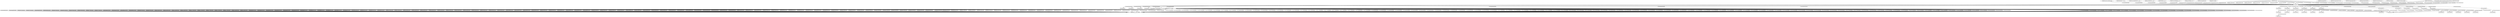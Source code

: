 digraph G {
	"File##/etc/ld-musl-x86_64.path"->"Process##15"[ label="1729234630000000000" ];
	"File##/lib/libstdc++.so.6"->"Process##15"[ label="1729234630000000000" ];
	"File##/usr/local/lib/libstdc++.so.6"->"Process##15"[ label="1729234630000000000" ];
	"File##/usr/lib/libstdc++.so.6"->"Process##15"[ label="1729234630000000000" ];
	"File##/lib/libgcc_s.so.1"->"Process##15"[ label="1729234630000000000" ];
	"File##/usr/local/lib/libgcc_s.so.1"->"Process##15"[ label="1729234630000000000" ];
	"File##/usr/lib/libgcc_s.so.1"->"Process##15"[ label="1729234630000000000" ];
	"Process##15"->"Process##16"[ label="1729234630000000000" ];
	"Process##15"->"Process##17"[ label="1729234630000000000" ];
	"Process##15"->"Process##18"[ label="1729234630000000000" ];
	"Process##15"->"Process##19"[ label="1729234630000000000" ];
	"Process##15"->"Process##20"[ label="1729234630000000000" ];
	"File##/usr/local/bin/node"->"Process##15"[ label="1729234630000000000" ];
	"File##/dev/urandom"->"Process##15"[ label="1729234630000000000" ];
	"Process##15"->"Process##21"[ label="1729234630000000000" ];
	"File##/dev/null"->"Process##15"[ label="1729234630000000000" ];
	"File##/home/app/index.js"->"Process##15"[ label="1729234630000000000" ];
	"File##/home/app/express-new.js"->"Process##15"[ label="1729234630000000000" ];
	"File##/usr/local/bin/node"->"Process##15"[ label="1729234630000000000" ];
	"File##/home/app/trigger.node"->"Process##15"[ label="1729234630000000000" ];
	"File##/home/app/handler.js"->"Process##15"[ label="1729234630000000000" ];
	"File##/home/app/malicious.js"->"Process##15"[ label="1729234630000000000" ];
	"Process##15"->"NetPeer##0.0.0.0:3000"[ label="1729234630000000000" ];
	"NetPeer##0.0.0.0:3000"->"Process##15"[ label="1729234630000000000" ];
	"NetPeer##0.0.0.0:3000"->"NetPeer##10.1.80.247:8080"[ label="1729234955000000000" ];
	"NetPeer##10.1.80.247:8080"->"NetPeer##0.0.0.0:3000"[ label="1729234955000000000" ];
	"NetPeer##0.0.0.0:3000"->"NetPeer##10.1.80.247:8080"[ label="1729234955000000000" ];
	"NetPeer##10.1.80.247:8080"->"NetPeer##0.0.0.0:3000"[ label="1729234955000000000" ];
	"File##/dev/null"->"Process##15"[ label="1729234955000000000" ];
	"Process##15"->"Process##24"[ label="1729234955000000000" ];
	"File##/etc/localtime"->"Process##15"[ label="1729234955000000000" ];
	"File##/usr/share/zoneinfo/"->"Process##15"[ label="1729234955000000000" ];
	"NetPeer##0.0.0.0:3000"->"NetPeer##10.1.80.247:8080"[ label="1729235011000000000" ];
	"NetPeer##10.1.80.247:8080"->"NetPeer##0.0.0.0:3000"[ label="1729235011000000000" ];
	"NetPeer##0.0.0.0:3000"->"NetPeer##10.1.80.247:8080"[ label="1729235011000000000" ];
	"NetPeer##10.1.80.247:8080"->"NetPeer##0.0.0.0:3000"[ label="1729235011000000000" ];
	"File##/dev/null"->"Process##15"[ label="1729235011000000000" ];
	"Process##15"->"Process##26"[ label="1729235011000000000" ];
	"NetPeer##0.0.0.0:3000"->"NetPeer##10.1.80.247:8080"[ label="1729235021000000000" ];
	"NetPeer##10.1.80.247:8080"->"NetPeer##0.0.0.0:3000"[ label="1729235021000000000" ];
	"NetPeer##0.0.0.0:3000"->"NetPeer##10.1.80.247:8080"[ label="1729235021000000000" ];
	"NetPeer##10.1.80.247:8080"->"NetPeer##0.0.0.0:3000"[ label="1729235021000000000" ];
	"NetPeer##0.0.0.0:3000"->"NetPeer##10.1.80.247:8080"[ label="1729235022000000000" ];
	"NetPeer##10.1.80.247:8080"->"NetPeer##0.0.0.0:3000"[ label="1729235022000000000" ];
	"NetPeer##0.0.0.0:3000"->"NetPeer##10.1.80.247:8080"[ label="1729235022000000000" ];
	"NetPeer##10.1.80.247:8080"->"NetPeer##0.0.0.0:3000"[ label="1729235022000000000" ];
	"File##/dev/null"->"Process##15"[ label="1729235022000000000" ];
	"Process##15"->"Process##42"[ label="1729235022000000000" ];
	"NetPeer##0.0.0.0:3000"->"NetPeer##10.1.80.247:8080"[ label="1729235030000000000" ];
	"NetPeer##10.1.80.247:8080"->"NetPeer##0.0.0.0:3000"[ label="1729235030000000000" ];
	"NetPeer##0.0.0.0:3000"->"NetPeer##10.1.80.247:8080"[ label="1729235030000000000" ];
	"NetPeer##10.1.80.247:8080"->"NetPeer##0.0.0.0:3000"[ label="1729235030000000000" ];
	"File##/dev/null"->"Process##15"[ label="1729235031000000000" ];
	"Process##15"->"Process##59"[ label="1729235031000000000" ];
	"NetPeer##0.0.0.0:3000"->"NetPeer##10.1.80.247:8080"[ label="1729235039000000000" ];
	"NetPeer##10.1.80.247:8080"->"NetPeer##0.0.0.0:3000"[ label="1729235039000000000" ];
	"NetPeer##0.0.0.0:3000"->"NetPeer##10.1.80.247:8080"[ label="1729235039000000000" ];
	"NetPeer##10.1.80.247:8080"->"NetPeer##0.0.0.0:3000"[ label="1729235039000000000" ];
	"NetPeer##0.0.0.0:3000"->"NetPeer##10.1.80.247:8080"[ label="1729235039000000000" ];
	"NetPeer##10.1.80.247:8080"->"NetPeer##0.0.0.0:3000"[ label="1729235039000000000" ];
	"NetPeer##0.0.0.0:3000"->"NetPeer##10.1.80.247:8080"[ label="1729235039000000000" ];
	"NetPeer##10.1.80.247:8080"->"NetPeer##0.0.0.0:3000"[ label="1729235039000000000" ];
	"NetPeer##0.0.0.0:3000"->"NetPeer##10.1.80.247:8080"[ label="1729235040000000000" ];
	"NetPeer##10.1.80.247:8080"->"NetPeer##0.0.0.0:3000"[ label="1729235040000000000" ];
	"NetPeer##0.0.0.0:3000"->"NetPeer##10.1.80.247:8080"[ label="1729235040000000000" ];
	"NetPeer##10.1.80.247:8080"->"NetPeer##0.0.0.0:3000"[ label="1729235040000000000" ];
	"NetPeer##0.0.0.0:3000"->"NetPeer##10.1.80.247:8080"[ label="1729235040000000000" ];
	"NetPeer##10.1.80.247:8080"->"NetPeer##0.0.0.0:3000"[ label="1729235040000000000" ];
	"NetPeer##0.0.0.0:3000"->"NetPeer##10.1.80.247:8080"[ label="1729235040000000000" ];
	"NetPeer##10.1.80.247:8080"->"NetPeer##0.0.0.0:3000"[ label="1729235040000000000" ];
	"File##/dev/null"->"Process##15"[ label="1729235040000000000" ];
	"Process##15"->"Process##74"[ label="1729235040000000000" ];
	"NetPeer##0.0.0.0:3000"->"NetPeer##10.1.80.247:8080"[ label="1729235040000000000" ];
	"NetPeer##10.1.80.247:8080"->"NetPeer##0.0.0.0:3000"[ label="1729235040000000000" ];
	"NetPeer##0.0.0.0:3000"->"NetPeer##10.1.80.247:8080"[ label="1729235040000000000" ];
	"NetPeer##10.1.80.247:8080"->"NetPeer##0.0.0.0:3000"[ label="1729235040000000000" ];
	"NetPeer##0.0.0.0:3000"->"NetPeer##10.1.80.247:8080"[ label="1729235040000000000" ];
	"NetPeer##10.1.80.247:8080"->"NetPeer##0.0.0.0:3000"[ label="1729235040000000000" ];
	"NetPeer##0.0.0.0:3000"->"NetPeer##10.1.80.247:8080"[ label="1729235040000000000" ];
	"NetPeer##10.1.80.247:8080"->"NetPeer##0.0.0.0:3000"[ label="1729235040000000000" ];
	"NetPeer##0.0.0.0:3000"->"NetPeer##10.1.80.247:8080"[ label="1729235040000000000" ];
	"NetPeer##10.1.80.247:8080"->"NetPeer##0.0.0.0:3000"[ label="1729235040000000000" ];
	"NetPeer##0.0.0.0:3000"->"NetPeer##10.1.80.247:8080"[ label="1729235048000000000" ];
	"NetPeer##10.1.80.247:8080"->"NetPeer##0.0.0.0:3000"[ label="1729235048000000000" ];
	"NetPeer##0.0.0.0:3000"->"NetPeer##10.1.80.247:8080"[ label="1729235048000000000" ];
	"NetPeer##10.1.80.247:8080"->"NetPeer##0.0.0.0:3000"[ label="1729235048000000000" ];
	"File##credentials.txt"->"Process##15"[ label="1729235048000000000" ];
	"NetPeer##0.0.0.0:3000"->"NetPeer##10.1.80.247:8080"[ label="1729235057000000000" ];
	"NetPeer##10.1.80.247:8080"->"NetPeer##0.0.0.0:3000"[ label="1729235057000000000" ];
	"NetPeer##0.0.0.0:3000"->"NetPeer##10.1.80.247:8080"[ label="1729235057000000000" ];
	"NetPeer##10.1.80.247:8080"->"NetPeer##0.0.0.0:3000"[ label="1729235057000000000" ];
	"NetPeer##0.0.0.0:3000"->"NetPeer##10.1.80.247:8080"[ label="1729235058000000000" ];
	"NetPeer##10.1.80.247:8080"->"NetPeer##0.0.0.0:3000"[ label="1729235058000000000" ];
	"NetPeer##0.0.0.0:3000"->"NetPeer##10.1.80.247:8080"[ label="1729235058000000000" ];
	"NetPeer##10.1.80.247:8080"->"NetPeer##0.0.0.0:3000"[ label="1729235058000000000" ];
	"File##credentials.txt"->"Process##15"[ label="1729235058000000000" ];
	"NetPeer##0.0.0.0:3000"->"NetPeer##10.1.80.247:8080"[ label="1729235067000000000" ];
	"NetPeer##10.1.80.247:8080"->"NetPeer##0.0.0.0:3000"[ label="1729235067000000000" ];
	"NetPeer##0.0.0.0:3000"->"NetPeer##10.1.80.247:8080"[ label="1729235067000000000" ];
	"NetPeer##10.1.80.247:8080"->"NetPeer##0.0.0.0:3000"[ label="1729235067000000000" ];
	"File##credentials.txt"->"Process##15"[ label="1729235068000000000" ];
	"NetPeer##0.0.0.0:3000"->"NetPeer##10.1.80.247:8080"[ label="1729235076000000000" ];
	"NetPeer##10.1.80.247:8080"->"NetPeer##0.0.0.0:3000"[ label="1729235076000000000" ];
	"NetPeer##0.0.0.0:3000"->"NetPeer##10.1.80.247:8080"[ label="1729235076000000000" ];
	"NetPeer##10.1.80.247:8080"->"NetPeer##0.0.0.0:3000"[ label="1729235076000000000" ];
	"NetPeer##0.0.0.0:3000"->"NetPeer##10.1.80.247:8080"[ label="1729235077000000000" ];
	"NetPeer##10.1.80.247:8080"->"NetPeer##0.0.0.0:3000"[ label="1729235077000000000" ];
	"NetPeer##0.0.0.0:3000"->"NetPeer##10.1.80.247:8080"[ label="1729235077000000000" ];
	"NetPeer##10.1.80.247:8080"->"NetPeer##0.0.0.0:3000"[ label="1729235077000000000" ];
	"File##credentials.txt"->"Process##15"[ label="1729235077000000000" ];
	"NetPeer##0.0.0.0:3000"->"NetPeer##10.1.80.247:8080"[ label="1729235086000000000" ];
	"NetPeer##10.1.80.247:8080"->"NetPeer##0.0.0.0:3000"[ label="1729235086000000000" ];
	"NetPeer##0.0.0.0:3000"->"NetPeer##10.1.80.247:8080"[ label="1729235086000000000" ];
	"NetPeer##10.1.80.247:8080"->"NetPeer##0.0.0.0:3000"[ label="1729235086000000000" ];
	"NetPeer##0.0.0.0:3000"->"NetPeer##10.1.80.247:8080"[ label="1729235096000000000" ];
	"NetPeer##10.1.80.247:8080"->"NetPeer##0.0.0.0:3000"[ label="1729235096000000000" ];
	"NetPeer##0.0.0.0:3000"->"NetPeer##10.1.80.247:8080"[ label="1729235096000000000" ];
	"NetPeer##10.1.80.247:8080"->"NetPeer##0.0.0.0:3000"[ label="1729235096000000000" ];
	"NetPeer##0.0.0.0:3000"->"NetPeer##10.1.80.247:8080"[ label="1729235097000000000" ];
	"NetPeer##10.1.80.247:8080"->"NetPeer##0.0.0.0:3000"[ label="1729235097000000000" ];
	"NetPeer##0.0.0.0:3000"->"NetPeer##10.1.80.247:8080"[ label="1729235097000000000" ];
	"NetPeer##10.1.80.247:8080"->"NetPeer##0.0.0.0:3000"[ label="1729235097000000000" ];
	"NetPeer##0.0.0.0:3000"->"NetPeer##10.1.80.247:8080"[ label="1729235106000000000" ];
	"NetPeer##10.1.80.247:8080"->"NetPeer##0.0.0.0:3000"[ label="1729235106000000000" ];
	"NetPeer##0.0.0.0:3000"->"NetPeer##10.1.80.247:8080"[ label="1729235106000000000" ];
	"NetPeer##10.1.80.247:8080"->"NetPeer##0.0.0.0:3000"[ label="1729235106000000000" ];
	"NetPeer##0.0.0.0:3000"->"NetPeer##10.1.80.247:8080"[ label="1729235116000000000" ];
	"NetPeer##10.1.80.247:8080"->"NetPeer##0.0.0.0:3000"[ label="1729235116000000000" ];
	"NetPeer##0.0.0.0:3000"->"NetPeer##10.1.80.247:8080"[ label="1729235116000000000" ];
	"NetPeer##10.1.80.247:8080"->"NetPeer##0.0.0.0:3000"[ label="1729235116000000000" ];
	"NetPeer##0.0.0.0:3000"->"NetPeer##10.1.80.247:8080"[ label="1729235117000000000" ];
	"NetPeer##10.1.80.247:8080"->"NetPeer##0.0.0.0:3000"[ label="1729235117000000000" ];
	"NetPeer##0.0.0.0:3000"->"NetPeer##10.1.80.247:8080"[ label="1729235117000000000" ];
	"NetPeer##10.1.80.247:8080"->"NetPeer##0.0.0.0:3000"[ label="1729235117000000000" ];
	"NetPeer##0.0.0.0:3000"->"NetPeer##10.1.80.247:8080"[ label="1729235117000000000" ];
	"NetPeer##10.1.80.247:8080"->"NetPeer##0.0.0.0:3000"[ label="1729235117000000000" ];
	"NetPeer##0.0.0.0:3000"->"NetPeer##10.1.80.247:8080"[ label="1729235117000000000" ];
	"NetPeer##10.1.80.247:8080"->"NetPeer##0.0.0.0:3000"[ label="1729235117000000000" ];
	"NetPeer##0.0.0.0:3000"->"NetPeer##10.1.80.247:8080"[ label="1729235117000000000" ];
	"NetPeer##10.1.80.247:8080"->"NetPeer##0.0.0.0:3000"[ label="1729235117000000000" ];
	"NetPeer##0.0.0.0:3000"->"NetPeer##10.1.80.247:8080"[ label="1729235118000000000" ];
	"NetPeer##10.1.80.247:8080"->"NetPeer##0.0.0.0:3000"[ label="1729235118000000000" ];
	"NetPeer##0.0.0.0:3000"->"NetPeer##10.1.80.247:8080"[ label="1729235118000000000" ];
	"NetPeer##10.1.80.247:8080"->"NetPeer##0.0.0.0:3000"[ label="1729235118000000000" ];
	"NetPeer##0.0.0.0:3000"->"NetPeer##10.1.80.247:8080"[ label="1729235858000000000" ];
	"NetPeer##10.1.80.247:8080"->"NetPeer##0.0.0.0:3000"[ label="1729235858000000000" ];
	"NetPeer##0.0.0.0:3000"->"NetPeer##10.1.80.247:8080"[ label="1729235858000000000" ];
	"NetPeer##10.1.80.247:8080"->"NetPeer##0.0.0.0:3000"[ label="1729235858000000000" ];
	"NetPeer##0.0.0.0:3000"->"NetPeer##10.1.80.247:8080"[ label="1729235859000000000" ];
	"NetPeer##10.1.80.247:8080"->"NetPeer##0.0.0.0:3000"[ label="1729235859000000000" ];
	"NetPeer##0.0.0.0:3000"->"NetPeer##10.1.80.247:8080"[ label="1729235859000000000" ];
	"NetPeer##10.1.80.247:8080"->"NetPeer##0.0.0.0:3000"[ label="1729235859000000000" ];
	"NetPeer##0.0.0.0:3000"->"NetPeer##10.1.80.247:8080"[ label="1729235859000000000" ];
	"NetPeer##10.1.80.247:8080"->"NetPeer##0.0.0.0:3000"[ label="1729235859000000000" ];
	"NetPeer##0.0.0.0:3000"->"NetPeer##10.1.80.247:8080"[ label="1729235859000000000" ];
	"NetPeer##10.1.80.247:8080"->"NetPeer##0.0.0.0:3000"[ label="1729235859000000000" ];
	"NetPeer##0.0.0.0:3000"->"NetPeer##10.1.80.247:8080"[ label="1729235884000000000" ];
	"NetPeer##10.1.80.247:8080"->"NetPeer##0.0.0.0:3000"[ label="1729235884000000000" ];
	"NetPeer##0.0.0.0:3000"->"NetPeer##10.1.80.247:8080"[ label="1729235884000000000" ];
	"NetPeer##10.1.80.247:8080"->"NetPeer##0.0.0.0:3000"[ label="1729235884000000000" ];
	"NetPeer##0.0.0.0:3000"->"NetPeer##10.1.80.247:8080"[ label="1729235885000000000" ];
	"NetPeer##10.1.80.247:8080"->"NetPeer##0.0.0.0:3000"[ label="1729235885000000000" ];
	"NetPeer##0.0.0.0:3000"->"NetPeer##10.1.80.247:8080"[ label="1729235885000000000" ];
	"NetPeer##10.1.80.247:8080"->"NetPeer##0.0.0.0:3000"[ label="1729235885000000000" ];
	"NetPeer##0.0.0.0:3000"->"NetPeer##10.1.80.247:8080"[ label="1729235885000000000" ];
	"NetPeer##10.1.80.247:8080"->"NetPeer##0.0.0.0:3000"[ label="1729235885000000000" ];
	"NetPeer##0.0.0.0:3000"->"NetPeer##10.1.80.247:8080"[ label="1729235885000000000" ];
	"NetPeer##10.1.80.247:8080"->"NetPeer##0.0.0.0:3000"[ label="1729235885000000000" ];
	"NetPeer##0.0.0.0:3000"->"NetPeer##10.1.80.247:8080"[ label="1729235902000000000" ];
	"NetPeer##10.1.80.247:8080"->"NetPeer##0.0.0.0:3000"[ label="1729235902000000000" ];
	"NetPeer##0.0.0.0:3000"->"NetPeer##10.1.80.247:8080"[ label="1729235902000000000" ];
	"NetPeer##10.1.80.247:8080"->"NetPeer##0.0.0.0:3000"[ label="1729235902000000000" ];
	"NetPeer##0.0.0.0:3000"->"NetPeer##10.1.80.247:8080"[ label="1729235902000000000" ];
	"NetPeer##10.1.80.247:8080"->"NetPeer##0.0.0.0:3000"[ label="1729235902000000000" ];
	"NetPeer##0.0.0.0:3000"->"NetPeer##10.1.80.247:8080"[ label="1729235902000000000" ];
	"NetPeer##10.1.80.247:8080"->"NetPeer##0.0.0.0:3000"[ label="1729235902000000000" ];
	"NetPeer##0.0.0.0:3000"->"NetPeer##10.1.80.247:8080"[ label="1730034113000000000" ];
	"NetPeer##10.1.80.247:8080"->"NetPeer##0.0.0.0:3000"[ label="1730034113000000000" ];
	"NetPeer##0.0.0.0:3000"->"NetPeer##10.1.80.247:8080"[ label="1730034113000000000" ];
	"NetPeer##10.1.80.247:8080"->"NetPeer##0.0.0.0:3000"[ label="1730034113000000000" ];
	"File##/dev/null"->"Process##15"[ label="1730034113000000000" ];
	"Process##15"->"Process##250"[ label="1730034113000000000" ];
	"NetPeer##0.0.0.0:3000"->"NetPeer##10.1.80.247:8080"[ label="1730034129000000000" ];
	"NetPeer##10.1.80.247:8080"->"NetPeer##0.0.0.0:3000"[ label="1730034129000000000" ];
	"NetPeer##0.0.0.0:3000"->"NetPeer##10.1.80.247:8080"[ label="1730034129000000000" ];
	"NetPeer##10.1.80.247:8080"->"NetPeer##0.0.0.0:3000"[ label="1730034129000000000" ];
	"File##/dev/null"->"Process##15"[ label="1730034129000000000" ];
	"Process##15"->"Process##264"[ label="1730034129000000000" ];
	"NetPeer##0.0.0.0:3000"->"NetPeer##10.1.80.247:8080"[ label="1730034130000000000" ];
	"NetPeer##10.1.80.247:8080"->"NetPeer##0.0.0.0:3000"[ label="1730034130000000000" ];
	"NetPeer##0.0.0.0:3000"->"NetPeer##10.1.80.247:8080"[ label="1730034130000000000" ];
	"NetPeer##10.1.80.247:8080"->"NetPeer##0.0.0.0:3000"[ label="1730034130000000000" ];
	"NetPeer##0.0.0.0:3000"->"NetPeer##10.1.80.247:8080"[ label="1730034141000000000" ];
	"NetPeer##10.1.80.247:8080"->"NetPeer##0.0.0.0:3000"[ label="1730034141000000000" ];
	"NetPeer##0.0.0.0:3000"->"NetPeer##10.1.80.247:8080"[ label="1730034141000000000" ];
	"NetPeer##10.1.80.247:8080"->"NetPeer##0.0.0.0:3000"[ label="1730034141000000000" ];
	"File##/dev/null"->"Process##15"[ label="1730034143000000000" ];
	"Process##15"->"Process##277"[ label="1730034143000000000" ];
	"NetPeer##0.0.0.0:3000"->"NetPeer##10.1.80.247:8080"[ label="1730034154000000000" ];
	"NetPeer##10.1.80.247:8080"->"NetPeer##0.0.0.0:3000"[ label="1730034154000000000" ];
	"NetPeer##0.0.0.0:3000"->"NetPeer##10.1.80.247:8080"[ label="1730034154000000000" ];
	"NetPeer##10.1.80.247:8080"->"NetPeer##0.0.0.0:3000"[ label="1730034154000000000" ];
	"NetPeer##0.0.0.0:3000"->"NetPeer##10.1.80.247:8080"[ label="1730034154000000000" ];
	"NetPeer##10.1.80.247:8080"->"NetPeer##0.0.0.0:3000"[ label="1730034154000000000" ];
	"NetPeer##0.0.0.0:3000"->"NetPeer##10.1.80.247:8080"[ label="1730034154000000000" ];
	"NetPeer##10.1.80.247:8080"->"NetPeer##0.0.0.0:3000"[ label="1730034154000000000" ];
	"NetPeer##0.0.0.0:3000"->"NetPeer##10.1.80.247:8080"[ label="1730034155000000000" ];
	"NetPeer##10.1.80.247:8080"->"NetPeer##0.0.0.0:3000"[ label="1730034155000000000" ];
	"NetPeer##0.0.0.0:3000"->"NetPeer##10.1.80.247:8080"[ label="1730034155000000000" ];
	"NetPeer##10.1.80.247:8080"->"NetPeer##0.0.0.0:3000"[ label="1730034155000000000" ];
	"File##/dev/null"->"Process##15"[ label="1730034155000000000" ];
	"Process##15"->"Process##296"[ label="1730034155000000000" ];
	"NetPeer##0.0.0.0:3000"->"NetPeer##10.1.80.247:8080"[ label="1730034166000000000" ];
	"NetPeer##10.1.80.247:8080"->"NetPeer##0.0.0.0:3000"[ label="1730034166000000000" ];
	"NetPeer##0.0.0.0:3000"->"NetPeer##10.1.80.247:8080"[ label="1730034166000000000" ];
	"NetPeer##10.1.80.247:8080"->"NetPeer##0.0.0.0:3000"[ label="1730034166000000000" ];
	"File##credentials.txt"->"Process##15"[ label="1730034166000000000" ];
	"NetPeer##0.0.0.0:3000"->"NetPeer##10.1.80.247:8080"[ label="1730034180000000000" ];
	"NetPeer##10.1.80.247:8080"->"NetPeer##0.0.0.0:3000"[ label="1730034180000000000" ];
	"NetPeer##0.0.0.0:3000"->"NetPeer##10.1.80.247:8080"[ label="1730034180000000000" ];
	"NetPeer##10.1.80.247:8080"->"NetPeer##0.0.0.0:3000"[ label="1730034180000000000" ];
	"NetPeer##0.0.0.0:3000"->"NetPeer##10.1.80.247:8080"[ label="1730034181000000000" ];
	"NetPeer##10.1.80.247:8080"->"NetPeer##0.0.0.0:3000"[ label="1730034181000000000" ];
	"NetPeer##0.0.0.0:3000"->"NetPeer##10.1.80.247:8080"[ label="1730034181000000000" ];
	"NetPeer##10.1.80.247:8080"->"NetPeer##0.0.0.0:3000"[ label="1730034181000000000" ];
	"File##credentials.txt"->"Process##15"[ label="1730034181000000000" ];
	"NetPeer##0.0.0.0:3000"->"NetPeer##10.1.80.247:8080"[ label="1730034193000000000" ];
	"NetPeer##10.1.80.247:8080"->"NetPeer##0.0.0.0:3000"[ label="1730034193000000000" ];
	"NetPeer##0.0.0.0:3000"->"NetPeer##10.1.80.247:8080"[ label="1730034193000000000" ];
	"NetPeer##10.1.80.247:8080"->"NetPeer##0.0.0.0:3000"[ label="1730034193000000000" ];
	"File##credentials.txt"->"Process##15"[ label="1730034193000000000" ];
	"NetPeer##0.0.0.0:3000"->"NetPeer##10.1.80.247:8080"[ label="1730034206000000000" ];
	"NetPeer##10.1.80.247:8080"->"NetPeer##0.0.0.0:3000"[ label="1730034206000000000" ];
	"NetPeer##0.0.0.0:3000"->"NetPeer##10.1.80.247:8080"[ label="1730034206000000000" ];
	"NetPeer##10.1.80.247:8080"->"NetPeer##0.0.0.0:3000"[ label="1730034206000000000" ];
	"NetPeer##0.0.0.0:3000"->"NetPeer##10.1.80.247:8080"[ label="1730034207000000000" ];
	"NetPeer##10.1.80.247:8080"->"NetPeer##0.0.0.0:3000"[ label="1730034207000000000" ];
	"NetPeer##0.0.0.0:3000"->"NetPeer##10.1.80.247:8080"[ label="1730034207000000000" ];
	"NetPeer##10.1.80.247:8080"->"NetPeer##0.0.0.0:3000"[ label="1730034207000000000" ];
	"NetPeer##0.0.0.0:3000"->"NetPeer##10.1.80.247:8080"[ label="1730034207000000000" ];
	"NetPeer##10.1.80.247:8080"->"NetPeer##0.0.0.0:3000"[ label="1730034207000000000" ];
	"NetPeer##0.0.0.0:3000"->"NetPeer##10.1.80.247:8080"[ label="1730034207000000000" ];
	"NetPeer##10.1.80.247:8080"->"NetPeer##0.0.0.0:3000"[ label="1730034207000000000" ];
	"File##credentials.txt"->"Process##15"[ label="1730034207000000000" ];
	"NetPeer##0.0.0.0:3000"->"NetPeer##10.1.80.247:8080"[ label="1730034219000000000" ];
	"NetPeer##10.1.80.247:8080"->"NetPeer##0.0.0.0:3000"[ label="1730034219000000000" ];
	"NetPeer##0.0.0.0:3000"->"NetPeer##10.1.80.247:8080"[ label="1730034219000000000" ];
	"NetPeer##10.1.80.247:8080"->"NetPeer##0.0.0.0:3000"[ label="1730034219000000000" ];
	"NetPeer##0.0.0.0:3000"->"NetPeer##10.1.80.247:8080"[ label="1730034233000000000" ];
	"NetPeer##10.1.80.247:8080"->"NetPeer##0.0.0.0:3000"[ label="1730034233000000000" ];
	"NetPeer##0.0.0.0:3000"->"NetPeer##10.1.80.247:8080"[ label="1730034233000000000" ];
	"NetPeer##10.1.80.247:8080"->"NetPeer##0.0.0.0:3000"[ label="1730034233000000000" ];
	"NetPeer##0.0.0.0:3000"->"NetPeer##10.1.80.247:8080"[ label="1730034234000000000" ];
	"NetPeer##10.1.80.247:8080"->"NetPeer##0.0.0.0:3000"[ label="1730034234000000000" ];
	"NetPeer##0.0.0.0:3000"->"NetPeer##10.1.80.247:8080"[ label="1730034234000000000" ];
	"NetPeer##10.1.80.247:8080"->"NetPeer##0.0.0.0:3000"[ label="1730034234000000000" ];
	"NetPeer##0.0.0.0:3000"->"NetPeer##10.1.80.247:8080"[ label="1730034248000000000" ];
	"NetPeer##10.1.80.247:8080"->"NetPeer##0.0.0.0:3000"[ label="1730034248000000000" ];
	"NetPeer##0.0.0.0:3000"->"NetPeer##10.1.80.247:8080"[ label="1730034248000000000" ];
	"NetPeer##10.1.80.247:8080"->"NetPeer##0.0.0.0:3000"[ label="1730034248000000000" ];
	"NetPeer##0.0.0.0:3000"->"NetPeer##10.1.80.247:8080"[ label="1730034262000000000" ];
	"NetPeer##10.1.80.247:8080"->"NetPeer##0.0.0.0:3000"[ label="1730034262000000000" ];
	"NetPeer##0.0.0.0:3000"->"NetPeer##10.1.80.247:8080"[ label="1730034262000000000" ];
	"NetPeer##10.1.80.247:8080"->"NetPeer##0.0.0.0:3000"[ label="1730034262000000000" ];
	"NetPeer##0.0.0.0:3000"->"NetPeer##10.1.80.247:8080"[ label="1730034262000000000" ];
	"NetPeer##10.1.80.247:8080"->"NetPeer##0.0.0.0:3000"[ label="1730034262000000000" ];
	"NetPeer##0.0.0.0:3000"->"NetPeer##10.1.80.247:8080"[ label="1730034262000000000" ];
	"NetPeer##10.1.80.247:8080"->"NetPeer##0.0.0.0:3000"[ label="1730034262000000000" ];
	"NetPeer##0.0.0.0:3000"->"NetPeer##10.1.80.247:8080"[ label="1730034263000000000" ];
	"NetPeer##10.1.80.247:8080"->"NetPeer##0.0.0.0:3000"[ label="1730034263000000000" ];
	"NetPeer##0.0.0.0:3000"->"NetPeer##10.1.80.247:8080"[ label="1730034263000000000" ];
	"NetPeer##10.1.80.247:8080"->"NetPeer##0.0.0.0:3000"[ label="1730034263000000000" ];
	"NetPeer##0.0.0.0:3000"->"NetPeer##10.1.80.247:8080"[ label="1730034263000000000" ];
	"NetPeer##10.1.80.247:8080"->"NetPeer##0.0.0.0:3000"[ label="1730034263000000000" ];
	"NetPeer##0.0.0.0:3000"->"NetPeer##10.1.80.247:8080"[ label="1730034263000000000" ];
	"NetPeer##10.1.80.247:8080"->"NetPeer##0.0.0.0:3000"[ label="1730034263000000000" ];
	"NetPeer##0.0.0.0:3000"->"NetPeer##10.1.80.247:8080"[ label="1730034575000000000" ];
	"NetPeer##10.1.80.247:8080"->"NetPeer##0.0.0.0:3000"[ label="1730034575000000000" ];
	"NetPeer##0.0.0.0:3000"->"NetPeer##10.1.80.247:8080"[ label="1730034575000000000" ];
	"NetPeer##10.1.80.247:8080"->"NetPeer##0.0.0.0:3000"[ label="1730034575000000000" ];
	"File##/dev/null"->"Process##15"[ label="1730034575000000000" ];
	"Process##15"->"Process##419"[ label="1730034575000000000" ];
	"NetPeer##0.0.0.0:3000"->"NetPeer##10.1.80.247:8080"[ label="1730034590000000000" ];
	"NetPeer##10.1.80.247:8080"->"NetPeer##0.0.0.0:3000"[ label="1730034590000000000" ];
	"NetPeer##0.0.0.0:3000"->"NetPeer##10.1.80.247:8080"[ label="1730034590000000000" ];
	"NetPeer##10.1.80.247:8080"->"NetPeer##0.0.0.0:3000"[ label="1730034590000000000" ];
	"NetPeer##0.0.0.0:3000"->"NetPeer##10.1.80.247:8080"[ label="1730034591000000000" ];
	"NetPeer##10.1.80.247:8080"->"NetPeer##0.0.0.0:3000"[ label="1730034591000000000" ];
	"NetPeer##0.0.0.0:3000"->"NetPeer##10.1.80.247:8080"[ label="1730034591000000000" ];
	"NetPeer##10.1.80.247:8080"->"NetPeer##0.0.0.0:3000"[ label="1730034591000000000" ];
	"File##/dev/null"->"Process##15"[ label="1730034591000000000" ];
	"Process##15"->"Process##434"[ label="1730034591000000000" ];
	"NetPeer##0.0.0.0:3000"->"NetPeer##10.1.80.247:8080"[ label="1730034605000000000" ];
	"NetPeer##10.1.80.247:8080"->"NetPeer##0.0.0.0:3000"[ label="1730034605000000000" ];
	"NetPeer##0.0.0.0:3000"->"NetPeer##10.1.80.247:8080"[ label="1730034605000000000" ];
	"NetPeer##10.1.80.247:8080"->"NetPeer##0.0.0.0:3000"[ label="1730034605000000000" ];
	"File##/dev/null"->"Process##15"[ label="1730034607000000000" ];
	"Process##15"->"Process##448"[ label="1730034607000000000" ];
	"NetPeer##0.0.0.0:3000"->"NetPeer##10.1.80.247:8080"[ label="1730034621000000000" ];
	"NetPeer##10.1.80.247:8080"->"NetPeer##0.0.0.0:3000"[ label="1730034621000000000" ];
	"NetPeer##0.0.0.0:3000"->"NetPeer##10.1.80.247:8080"[ label="1730034621000000000" ];
	"NetPeer##10.1.80.247:8080"->"NetPeer##0.0.0.0:3000"[ label="1730034621000000000" ];
	"NetPeer##0.0.0.0:3000"->"NetPeer##10.1.80.247:8080"[ label="1730034621000000000" ];
	"NetPeer##10.1.80.247:8080"->"NetPeer##0.0.0.0:3000"[ label="1730034621000000000" ];
	"NetPeer##0.0.0.0:3000"->"NetPeer##10.1.80.247:8080"[ label="1730034621000000000" ];
	"NetPeer##10.1.80.247:8080"->"NetPeer##0.0.0.0:3000"[ label="1730034621000000000" ];
	"NetPeer##0.0.0.0:3000"->"NetPeer##10.1.80.247:8080"[ label="1730034621000000000" ];
	"NetPeer##10.1.80.247:8080"->"NetPeer##0.0.0.0:3000"[ label="1730034621000000000" ];
	"NetPeer##0.0.0.0:3000"->"NetPeer##10.1.80.247:8080"[ label="1730034621000000000" ];
	"NetPeer##10.1.80.247:8080"->"NetPeer##0.0.0.0:3000"[ label="1730034621000000000" ];
	"NetPeer##0.0.0.0:3000"->"NetPeer##10.1.80.247:8080"[ label="1730034621000000000" ];
	"NetPeer##10.1.80.247:8080"->"NetPeer##0.0.0.0:3000"[ label="1730034621000000000" ];
	"NetPeer##0.0.0.0:3000"->"NetPeer##10.1.80.247:8080"[ label="1730034621000000000" ];
	"NetPeer##10.1.80.247:8080"->"NetPeer##0.0.0.0:3000"[ label="1730034621000000000" ];
	"NetPeer##0.0.0.0:3000"->"NetPeer##10.1.80.247:8080"[ label="1730034621000000000" ];
	"NetPeer##10.1.80.247:8080"->"NetPeer##0.0.0.0:3000"[ label="1730034621000000000" ];
	"NetPeer##0.0.0.0:3000"->"NetPeer##10.1.80.247:8080"[ label="1730034621000000000" ];
	"NetPeer##10.1.80.247:8080"->"NetPeer##0.0.0.0:3000"[ label="1730034621000000000" ];
	"File##/dev/null"->"Process##15"[ label="1730034622000000000" ];
	"Process##15"->"Process##462"[ label="1730034622000000000" ];
	"NetPeer##0.0.0.0:3000"->"NetPeer##10.1.80.247:8080"[ label="1730034622000000000" ];
	"NetPeer##10.1.80.247:8080"->"NetPeer##0.0.0.0:3000"[ label="1730034622000000000" ];
	"NetPeer##0.0.0.0:3000"->"NetPeer##10.1.80.247:8080"[ label="1730034622000000000" ];
	"NetPeer##10.1.80.247:8080"->"NetPeer##0.0.0.0:3000"[ label="1730034622000000000" ];
	"NetPeer##0.0.0.0:3000"->"NetPeer##10.1.80.247:8080"[ label="1730034622000000000" ];
	"NetPeer##10.1.80.247:8080"->"NetPeer##0.0.0.0:3000"[ label="1730034622000000000" ];
	"Process##24"->"Process##25"[ label="1729234955000000000" ];
	"Process##24"->"File##3.txt"[ label="1729234955000000000" ];
	"Process##25"->"File##2.txt"[ label="1729234955000000000" ];
	"Process##250"->"Process##251"[ label="1730034113000000000" ];
	"Process##250"->"File##3.txt"[ label="1730034113000000000" ];
	"Process##26"->"Process##27"[ label="1729235011000000000" ];
	"Process##26"->"File##3.txt"[ label="1729235011000000000" ];
	"Process##264"->"Process##265"[ label="1730034129000000000" ];
	"Process##264"->"File##3.txt"[ label="1730034129000000000" ];
	"Process##277"->"Process##278"[ label="1730034143000000000" ];
	"Process##277"->"File##3.txt"[ label="1730034143000000000" ];
	"Process##296"->"Process##297"[ label="1730034155000000000" ];
	"Process##296"->"File##3.txt"[ label="1730034155000000000" ];
	"Process##419"->"Process##420"[ label="1730034575000000000" ];
	"Process##419"->"File##3.txt"[ label="1730034575000000000" ];
	"Process##42"->"Process##43"[ label="1729235022000000000" ];
	"Process##42"->"File##3.txt"[ label="1729235022000000000" ];
	"Process##434"->"Process##435"[ label="1730034591000000000" ];
	"Process##434"->"File##3.txt"[ label="1730034591000000000" ];
	"Process##448"->"Process##449"[ label="1730034607000000000" ];
	"Process##448"->"File##3.txt"[ label="1730034607000000000" ];
	"Process##462"->"Process##463"[ label="1730034622000000000" ];
	"Process##462"->"File##3.txt"[ label="1730034622000000000" ];
	"Process##59"->"Process##60"[ label="1729235031000000000" ];
	"Process##59"->"File##3.txt"[ label="1729235031000000000" ];
	"Process##74"->"Process##75"[ label="1729235040000000000" ];
	"Process##74"->"File##3.txt"[ label="1729235040000000000" ];
	"Container##zjy-alastor-2n-product-purchase-authorize-cc-855d57dd7d-zjwkf" [ shape="box" ];
	"File##/dev/null" [ shape="ellipse" ];
	"File##/dev/urandom" [ shape="ellipse" ];
	"File##/etc/ld-musl-x86_64.path" [ shape="ellipse" ];
	"File##/etc/localtime" [ shape="ellipse" ];
	"File##/home/app/express-new.js" [ shape="ellipse" ];
	"File##/home/app/handler.js" [ shape="ellipse" ];
	"File##/home/app/index.js" [ shape="ellipse" ];
	"File##/home/app/malicious.js" [ shape="ellipse" ];
	"File##/home/app/trigger.node" [ shape="ellipse" ];
	"File##/lib/libgcc_s.so.1" [ shape="ellipse" ];
	"File##/lib/libstdc++.so.6" [ shape="ellipse" ];
	"File##/usr/lib/libgcc_s.so.1" [ shape="ellipse" ];
	"File##/usr/lib/libstdc++.so.6" [ shape="ellipse" ];
	"File##/usr/local/bin/node" [ shape="ellipse" ];
	"File##/usr/local/lib/libgcc_s.so.1" [ shape="ellipse" ];
	"File##/usr/local/lib/libstdc++.so.6" [ shape="ellipse" ];
	"File##/usr/share/zoneinfo/" [ shape="ellipse" ];
	"File##2.txt" [ shape="ellipse" ];
	"File##3.txt" [ shape="ellipse" ];
	"File##credentials.txt" [ shape="ellipse" ];
	"NetPeer##0.0.0.0:3000" [ shape="diamond" ];
	"NetPeer##10.1.80.247:8080" [ shape="diamond" ];
	"Process##15" [ shape="box" ];
	"Process##16" [ shape="box" ];
	"Process##17" [ shape="box" ];
	"Process##18" [ shape="box" ];
	"Process##19" [ shape="box" ];
	"Process##20" [ shape="box" ];
	"Process##21" [ shape="box" ];
	"Process##24" [ shape="box" ];
	"Process##25" [ shape="box" ];
	"Process##250" [ shape="box" ];
	"Process##251" [ shape="box" ];
	"Process##26" [ shape="box" ];
	"Process##264" [ shape="box" ];
	"Process##265" [ shape="box" ];
	"Process##27" [ shape="box" ];
	"Process##277" [ shape="box" ];
	"Process##278" [ shape="box" ];
	"Process##296" [ shape="box" ];
	"Process##297" [ shape="box" ];
	"Process##419" [ shape="box" ];
	"Process##42" [ shape="box" ];
	"Process##420" [ shape="box" ];
	"Process##43" [ shape="box" ];
	"Process##434" [ shape="box" ];
	"Process##435" [ shape="box" ];
	"Process##448" [ shape="box" ];
	"Process##449" [ shape="box" ];
	"Process##462" [ shape="box" ];
	"Process##463" [ shape="box" ];
	"Process##59" [ shape="box" ];
	"Process##60" [ shape="box" ];
	"Process##74" [ shape="box" ];
	"Process##75" [ shape="box" ];

}
